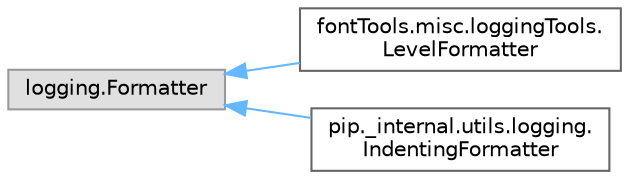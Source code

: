 digraph "Graphical Class Hierarchy"
{
 // LATEX_PDF_SIZE
  bgcolor="transparent";
  edge [fontname=Helvetica,fontsize=10,labelfontname=Helvetica,labelfontsize=10];
  node [fontname=Helvetica,fontsize=10,shape=box,height=0.2,width=0.4];
  rankdir="LR";
  Node0 [id="Node000000",label="logging.Formatter",height=0.2,width=0.4,color="grey60", fillcolor="#E0E0E0", style="filled",tooltip=" "];
  Node0 -> Node1 [id="edge3545_Node000000_Node000001",dir="back",color="steelblue1",style="solid",tooltip=" "];
  Node1 [id="Node000001",label="fontTools.misc.loggingTools.\lLevelFormatter",height=0.2,width=0.4,color="grey40", fillcolor="white", style="filled",URL="$df/df4/classfontTools_1_1misc_1_1loggingTools_1_1LevelFormatter.html",tooltip=" "];
  Node0 -> Node2 [id="edge3546_Node000000_Node000002",dir="back",color="steelblue1",style="solid",tooltip=" "];
  Node2 [id="Node000002",label="pip._internal.utils.logging.\lIndentingFormatter",height=0.2,width=0.4,color="grey40", fillcolor="white", style="filled",URL="$dd/d16/classpip_1_1__internal_1_1utils_1_1logging_1_1IndentingFormatter.html",tooltip=" "];
}
